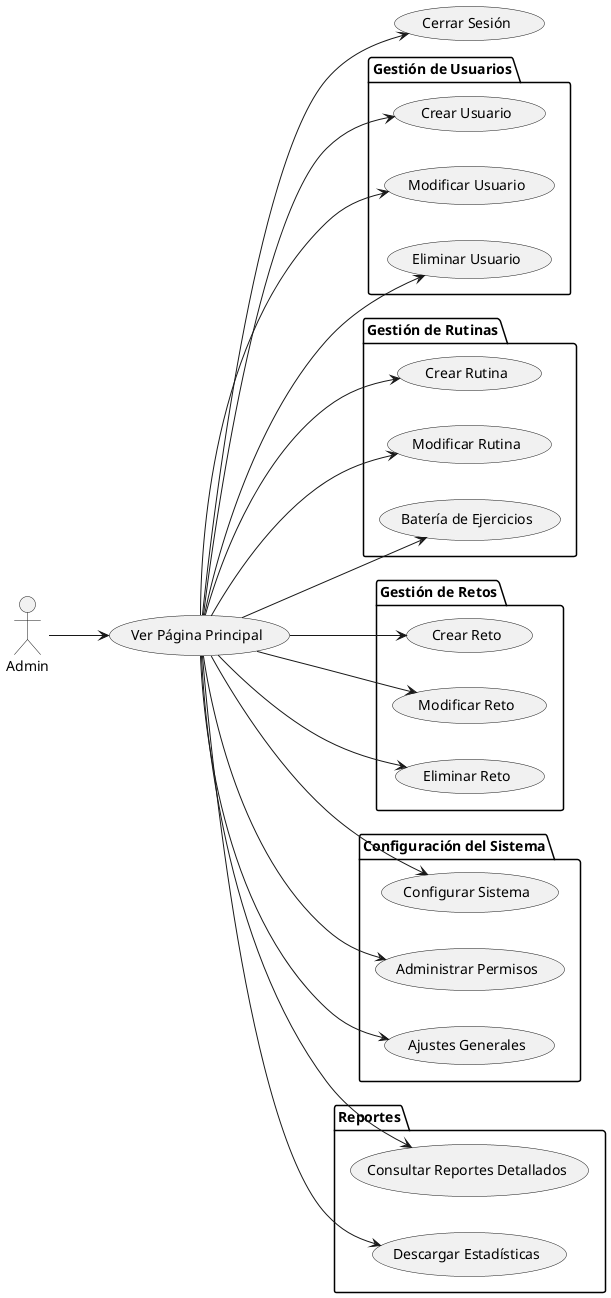 @startuml CdU_Admin
left to right direction

actor Admin

package "Gestión de Usuarios" {
    usecase "Crear Usuario" as CrearUsuario
    usecase "Modificar Usuario" as ModificarUsuario
    usecase "Eliminar Usuario" as EliminarUsuario
}

package "Gestión de Rutinas" {
    usecase "Crear Rutina" as CrearRutina
    usecase "Modificar Rutina" as ModificarRutina
    usecase "Batería de Ejercicios" as BateriaEjercicios
}

package "Gestión de Retos" {
    usecase "Crear Reto" as CrearReto
    usecase "Modificar Reto" as ModificarReto
    usecase "Eliminar Reto" as EliminarReto
}

package "Configuración del Sistema" {
    usecase "Configurar Sistema" as ConfigurarSistema
    usecase "Administrar Permisos" as AdministrarPermisos
    usecase "Ajustes Generales" as AjustesGenerales
}

package "Reportes" {
    usecase "Consultar Reportes Detallados" as ConsultarReportes
    usecase "Descargar Estadísticas" as DescargarEstadisticas
}

usecase "Ver Página Principal" as PaginaPrincipal
usecase "Cerrar Sesión" as CerrarSesion

Admin --> PaginaPrincipal
PaginaPrincipal --> CrearUsuario
PaginaPrincipal --> ModificarUsuario
PaginaPrincipal --> EliminarUsuario
PaginaPrincipal --> CrearRutina
PaginaPrincipal --> ModificarRutina
PaginaPrincipal --> BateriaEjercicios
PaginaPrincipal --> CrearReto
PaginaPrincipal --> ModificarReto
PaginaPrincipal --> EliminarReto
PaginaPrincipal --> ConfigurarSistema
PaginaPrincipal --> AdministrarPermisos
PaginaPrincipal --> AjustesGenerales
PaginaPrincipal --> ConsultarReportes
PaginaPrincipal --> DescargarEstadisticas
PaginaPrincipal --> CerrarSesion

@enduml
